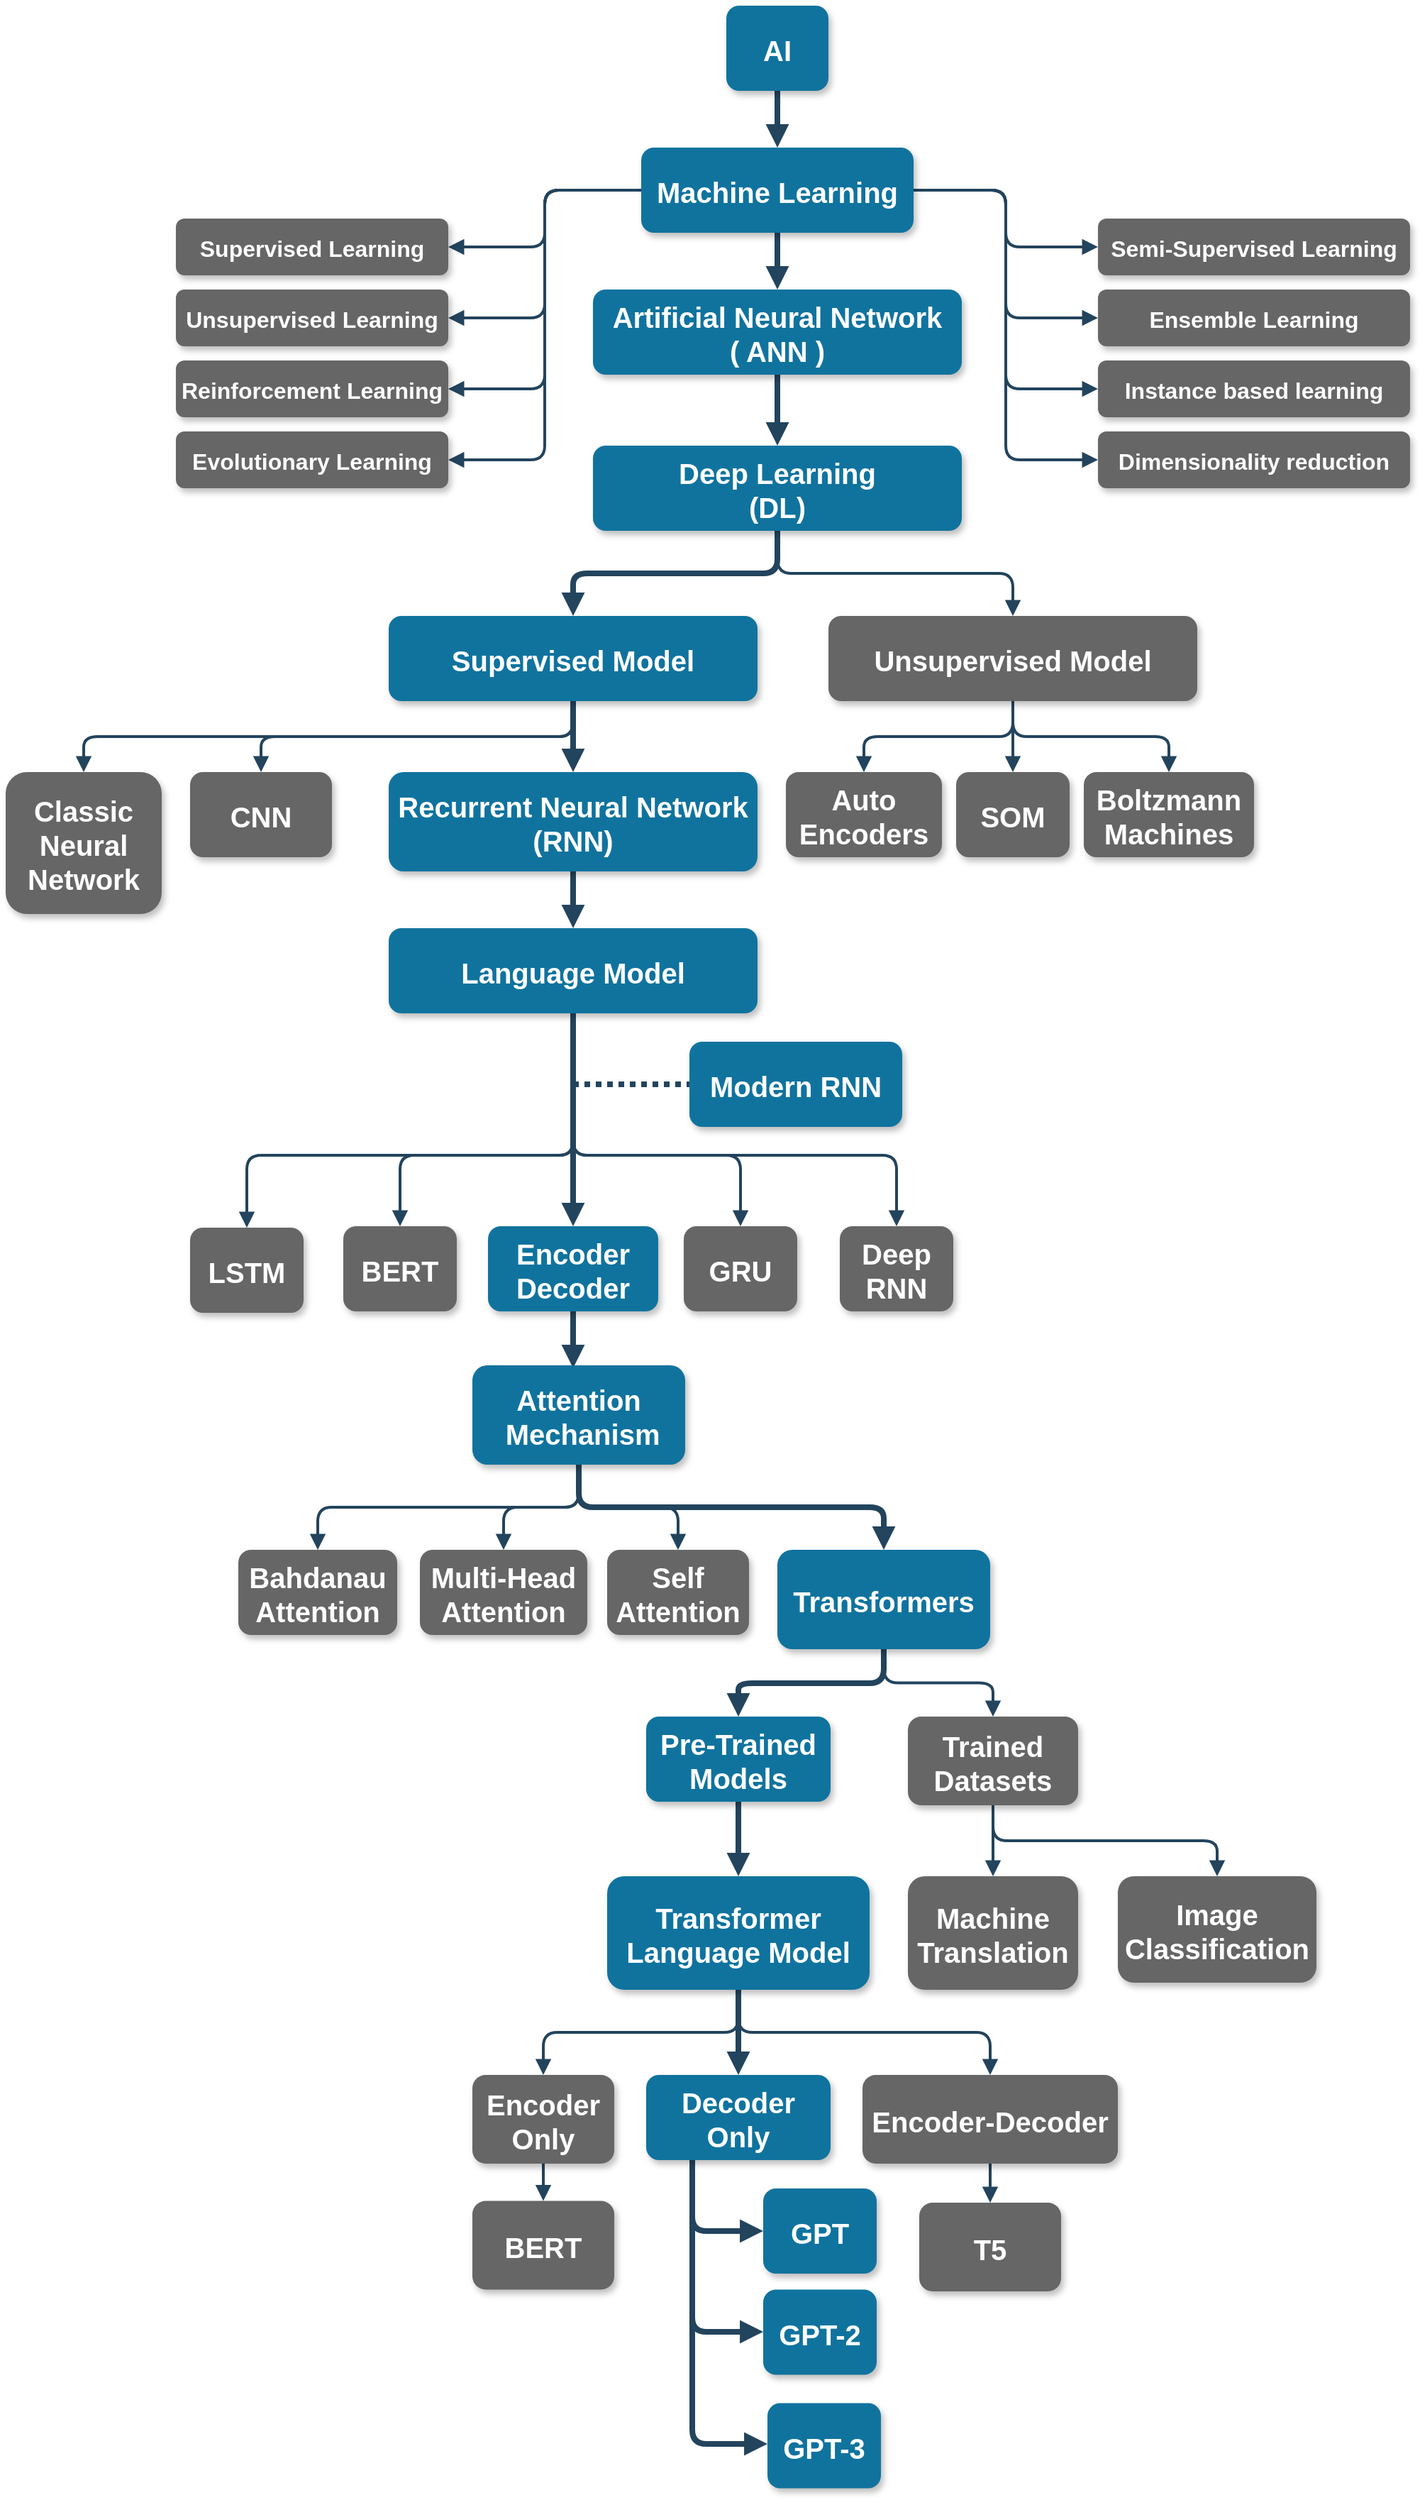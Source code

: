 <mxfile version="20.3.0" type="github">
  <diagram name="Page-1" id="97916047-d0de-89f5-080d-49f4d83e522f">
    <mxGraphModel dx="1572" dy="708" grid="1" gridSize="10" guides="1" tooltips="1" connect="1" arrows="1" fold="1" page="1" pageScale="1.5" pageWidth="1169" pageHeight="827" background="none" math="0" shadow="0">
      <root>
        <mxCell id="0" />
        <mxCell id="1" parent="0" />
        <mxCell id="NtgkYF7F7TmmjQ99U1we-57" style="edgeStyle=elbowEdgeStyle;elbow=vertical;strokeWidth=4;endArrow=block;endFill=1;fontStyle=1;strokeColor=#23445D;entryX=0.5;entryY=0;entryDx=0;entryDy=0;" edge="1" parent="1" source="2" target="NtgkYF7F7TmmjQ99U1we-68">
          <mxGeometry relative="1" as="geometry">
            <mxPoint x="808" y="184.5" as="targetPoint" />
          </mxGeometry>
        </mxCell>
        <mxCell id="2" value="AI" style="rounded=1;fillColor=#10739E;strokeColor=none;shadow=1;gradientColor=none;fontStyle=1;fontColor=#FFFFFF;fontSize=20;" parent="1" vertex="1">
          <mxGeometry x="828" y="50" width="72" height="60" as="geometry" />
        </mxCell>
        <mxCell id="NtgkYF7F7TmmjQ99U1we-71" style="edgeStyle=elbowEdgeStyle;elbow=vertical;strokeWidth=4;endArrow=block;endFill=1;fontStyle=1;strokeColor=#23445D;entryX=0.5;entryY=0;entryDx=0;entryDy=0;" edge="1" parent="1" source="NtgkYF7F7TmmjQ99U1we-68" target="NtgkYF7F7TmmjQ99U1we-70">
          <mxGeometry relative="1" as="geometry" />
        </mxCell>
        <mxCell id="NtgkYF7F7TmmjQ99U1we-83" style="edgeStyle=orthogonalEdgeStyle;elbow=vertical;strokeWidth=2;endArrow=block;endFill=1;fontStyle=1;strokeColor=#23445D;exitX=0;exitY=0.5;exitDx=0;exitDy=0;entryX=1;entryY=0.5;entryDx=0;entryDy=0;" edge="1" parent="1" source="NtgkYF7F7TmmjQ99U1we-68" target="NtgkYF7F7TmmjQ99U1we-73">
          <mxGeometry relative="1" as="geometry" />
        </mxCell>
        <mxCell id="NtgkYF7F7TmmjQ99U1we-84" style="edgeStyle=orthogonalEdgeStyle;elbow=vertical;strokeWidth=2;endArrow=block;endFill=1;fontStyle=1;strokeColor=#23445D;exitX=0;exitY=0.5;exitDx=0;exitDy=0;entryX=1;entryY=0.5;entryDx=0;entryDy=0;" edge="1" parent="1" source="NtgkYF7F7TmmjQ99U1we-68" target="NtgkYF7F7TmmjQ99U1we-74">
          <mxGeometry relative="1" as="geometry" />
        </mxCell>
        <mxCell id="NtgkYF7F7TmmjQ99U1we-85" style="edgeStyle=orthogonalEdgeStyle;elbow=vertical;strokeWidth=2;endArrow=block;endFill=1;fontStyle=1;strokeColor=#23445D;exitX=0;exitY=0.5;exitDx=0;exitDy=0;entryX=1;entryY=0.5;entryDx=0;entryDy=0;" edge="1" parent="1" source="NtgkYF7F7TmmjQ99U1we-68" target="NtgkYF7F7TmmjQ99U1we-75">
          <mxGeometry relative="1" as="geometry" />
        </mxCell>
        <mxCell id="NtgkYF7F7TmmjQ99U1we-86" style="edgeStyle=orthogonalEdgeStyle;elbow=vertical;strokeWidth=2;endArrow=block;endFill=1;fontStyle=1;strokeColor=#23445D;entryX=0;entryY=0.5;entryDx=0;entryDy=0;exitX=1;exitY=0.5;exitDx=0;exitDy=0;" edge="1" parent="1" source="NtgkYF7F7TmmjQ99U1we-68" target="NtgkYF7F7TmmjQ99U1we-76">
          <mxGeometry relative="1" as="geometry" />
        </mxCell>
        <mxCell id="NtgkYF7F7TmmjQ99U1we-87" style="edgeStyle=orthogonalEdgeStyle;elbow=vertical;strokeWidth=2;endArrow=block;endFill=1;fontStyle=1;strokeColor=#23445D;entryX=0;entryY=0.5;entryDx=0;entryDy=0;exitX=1;exitY=0.5;exitDx=0;exitDy=0;" edge="1" parent="1" source="NtgkYF7F7TmmjQ99U1we-68" target="NtgkYF7F7TmmjQ99U1we-77">
          <mxGeometry relative="1" as="geometry" />
        </mxCell>
        <mxCell id="NtgkYF7F7TmmjQ99U1we-88" style="edgeStyle=orthogonalEdgeStyle;elbow=vertical;strokeWidth=2;endArrow=block;endFill=1;fontStyle=1;strokeColor=#23445D;entryX=0;entryY=0.5;entryDx=0;entryDy=0;exitX=1;exitY=0.5;exitDx=0;exitDy=0;" edge="1" parent="1" source="NtgkYF7F7TmmjQ99U1we-68" target="NtgkYF7F7TmmjQ99U1we-78">
          <mxGeometry relative="1" as="geometry" />
        </mxCell>
        <mxCell id="NtgkYF7F7TmmjQ99U1we-89" style="edgeStyle=orthogonalEdgeStyle;elbow=vertical;strokeWidth=2;endArrow=block;endFill=1;fontStyle=1;strokeColor=#23445D;entryX=0;entryY=0.5;entryDx=0;entryDy=0;exitX=1;exitY=0.5;exitDx=0;exitDy=0;" edge="1" parent="1" source="NtgkYF7F7TmmjQ99U1we-68" target="NtgkYF7F7TmmjQ99U1we-79">
          <mxGeometry relative="1" as="geometry" />
        </mxCell>
        <mxCell id="NtgkYF7F7TmmjQ99U1we-91" style="edgeStyle=orthogonalEdgeStyle;elbow=vertical;strokeWidth=2;endArrow=block;endFill=1;fontStyle=1;strokeColor=#23445D;exitX=0;exitY=0.5;exitDx=0;exitDy=0;entryX=1;entryY=0.5;entryDx=0;entryDy=0;" edge="1" parent="1" source="NtgkYF7F7TmmjQ99U1we-68" target="NtgkYF7F7TmmjQ99U1we-72">
          <mxGeometry relative="1" as="geometry" />
        </mxCell>
        <mxCell id="NtgkYF7F7TmmjQ99U1we-68" value="Machine Learning" style="rounded=1;fillColor=#10739E;strokeColor=none;shadow=1;gradientColor=none;fontStyle=1;fontColor=#FFFFFF;fontSize=20;" vertex="1" parent="1">
          <mxGeometry x="768" y="150" width="192" height="60" as="geometry" />
        </mxCell>
        <mxCell id="NtgkYF7F7TmmjQ99U1we-93" style="edgeStyle=elbowEdgeStyle;elbow=vertical;strokeWidth=4;endArrow=block;endFill=1;fontStyle=1;strokeColor=#23445D;entryX=0.5;entryY=0;entryDx=0;entryDy=0;" edge="1" parent="1" source="NtgkYF7F7TmmjQ99U1we-70" target="NtgkYF7F7TmmjQ99U1we-92">
          <mxGeometry relative="1" as="geometry" />
        </mxCell>
        <mxCell id="NtgkYF7F7TmmjQ99U1we-70" value="Artificial Neural Network &#xa;( ANN )" style="rounded=1;fillColor=#10739E;strokeColor=none;shadow=1;gradientColor=none;fontStyle=1;fontColor=#FFFFFF;fontSize=20;" vertex="1" parent="1">
          <mxGeometry x="734" y="250" width="260" height="60" as="geometry" />
        </mxCell>
        <mxCell id="NtgkYF7F7TmmjQ99U1we-72" value="Supervised Learning" style="rounded=1;fillColor=#666666;strokeColor=none;shadow=1;gradientColor=none;fontStyle=1;fontColor=#FFFFFF;fontSize=16&#xa;;" vertex="1" parent="1">
          <mxGeometry x="440" y="200" width="192" height="40" as="geometry" />
        </mxCell>
        <mxCell id="NtgkYF7F7TmmjQ99U1we-73" value="Unsupervised Learning" style="rounded=1;fillColor=#666666;strokeColor=none;shadow=1;gradientColor=none;fontStyle=1;fontColor=#FFFFFF;fontSize=16&#xa;;" vertex="1" parent="1">
          <mxGeometry x="440" y="250" width="192" height="40" as="geometry" />
        </mxCell>
        <mxCell id="NtgkYF7F7TmmjQ99U1we-74" value="Reinforcement Learning" style="rounded=1;fillColor=#666666;strokeColor=none;shadow=1;gradientColor=none;fontStyle=1;fontColor=#FFFFFF;fontSize=16&#xa;;" vertex="1" parent="1">
          <mxGeometry x="440" y="300" width="192" height="40" as="geometry" />
        </mxCell>
        <mxCell id="NtgkYF7F7TmmjQ99U1we-75" value="Evolutionary Learning" style="rounded=1;fillColor=#666666;strokeColor=none;shadow=1;gradientColor=none;fontStyle=1;fontColor=#FFFFFF;fontSize=16&#xa;;" vertex="1" parent="1">
          <mxGeometry x="440" y="350" width="192" height="40" as="geometry" />
        </mxCell>
        <mxCell id="NtgkYF7F7TmmjQ99U1we-76" value="Semi-Supervised Learning" style="rounded=1;fillColor=#666666;strokeColor=none;shadow=1;gradientColor=none;fontStyle=1;fontColor=#FFFFFF;fontSize=16&#xa;;" vertex="1" parent="1">
          <mxGeometry x="1090" y="200" width="220" height="40" as="geometry" />
        </mxCell>
        <mxCell id="NtgkYF7F7TmmjQ99U1we-77" value="Ensemble Learning" style="rounded=1;fillColor=#666666;strokeColor=none;shadow=1;gradientColor=none;fontStyle=1;fontColor=#FFFFFF;fontSize=16&#xa;;" vertex="1" parent="1">
          <mxGeometry x="1090" y="250" width="220" height="40" as="geometry" />
        </mxCell>
        <mxCell id="NtgkYF7F7TmmjQ99U1we-78" value="Instance based learning" style="rounded=1;fillColor=#666666;strokeColor=none;shadow=1;gradientColor=none;fontStyle=1;fontColor=#FFFFFF;fontSize=16&#xa;;" vertex="1" parent="1">
          <mxGeometry x="1090" y="300" width="220" height="40" as="geometry" />
        </mxCell>
        <mxCell id="NtgkYF7F7TmmjQ99U1we-79" value="Dimensionality reduction" style="rounded=1;fillColor=#666666;strokeColor=none;shadow=1;gradientColor=none;fontStyle=1;fontColor=#FFFFFF;fontSize=16&#xa;;" vertex="1" parent="1">
          <mxGeometry x="1090" y="350" width="220" height="40" as="geometry" />
        </mxCell>
        <mxCell id="NtgkYF7F7TmmjQ99U1we-96" style="edgeStyle=elbowEdgeStyle;elbow=vertical;strokeWidth=4;endArrow=block;endFill=1;fontStyle=1;strokeColor=#23445D;entryX=0.5;entryY=0;entryDx=0;entryDy=0;" edge="1" parent="1" source="NtgkYF7F7TmmjQ99U1we-92" target="NtgkYF7F7TmmjQ99U1we-94">
          <mxGeometry relative="1" as="geometry" />
        </mxCell>
        <mxCell id="NtgkYF7F7TmmjQ99U1we-97" style="edgeStyle=orthogonalEdgeStyle;elbow=vertical;strokeWidth=2;endArrow=block;endFill=1;fontStyle=1;strokeColor=#23445D;entryX=0.5;entryY=0;entryDx=0;entryDy=0;exitX=0.5;exitY=1;exitDx=0;exitDy=0;" edge="1" parent="1" source="NtgkYF7F7TmmjQ99U1we-92" target="NtgkYF7F7TmmjQ99U1we-95">
          <mxGeometry relative="1" as="geometry" />
        </mxCell>
        <mxCell id="NtgkYF7F7TmmjQ99U1we-92" value="Deep Learning&#xa;(DL)" style="rounded=1;fillColor=#10739E;strokeColor=none;shadow=1;gradientColor=none;fontStyle=1;fontColor=#FFFFFF;fontSize=20;" vertex="1" parent="1">
          <mxGeometry x="734" y="360" width="260" height="60" as="geometry" />
        </mxCell>
        <mxCell id="NtgkYF7F7TmmjQ99U1we-99" style="edgeStyle=elbowEdgeStyle;elbow=vertical;strokeWidth=4;endArrow=block;endFill=1;fontStyle=1;strokeColor=#23445D;entryX=0.5;entryY=0;entryDx=0;entryDy=0;" edge="1" parent="1" source="NtgkYF7F7TmmjQ99U1we-94" target="NtgkYF7F7TmmjQ99U1we-98">
          <mxGeometry relative="1" as="geometry" />
        </mxCell>
        <mxCell id="NtgkYF7F7TmmjQ99U1we-103" style="edgeStyle=orthogonalEdgeStyle;elbow=vertical;strokeWidth=2;endArrow=block;endFill=1;fontStyle=1;strokeColor=#23445D;entryX=0.5;entryY=0;entryDx=0;entryDy=0;exitX=0.5;exitY=1;exitDx=0;exitDy=0;" edge="1" parent="1" source="NtgkYF7F7TmmjQ99U1we-94" target="NtgkYF7F7TmmjQ99U1we-100">
          <mxGeometry relative="1" as="geometry" />
        </mxCell>
        <mxCell id="NtgkYF7F7TmmjQ99U1we-107" style="edgeStyle=orthogonalEdgeStyle;elbow=vertical;strokeWidth=2;endArrow=block;endFill=1;fontStyle=1;strokeColor=#23445D;entryX=0.5;entryY=0;entryDx=0;entryDy=0;exitX=0.5;exitY=1;exitDx=0;exitDy=0;" edge="1" parent="1" source="NtgkYF7F7TmmjQ99U1we-94" target="NtgkYF7F7TmmjQ99U1we-102">
          <mxGeometry relative="1" as="geometry" />
        </mxCell>
        <mxCell id="NtgkYF7F7TmmjQ99U1we-94" value="Supervised Model" style="rounded=1;fillColor=#10739E;strokeColor=none;shadow=1;gradientColor=none;fontStyle=1;fontColor=#FFFFFF;fontSize=20;" vertex="1" parent="1">
          <mxGeometry x="590" y="480" width="260" height="60" as="geometry" />
        </mxCell>
        <mxCell id="NtgkYF7F7TmmjQ99U1we-113" style="edgeStyle=orthogonalEdgeStyle;elbow=vertical;strokeWidth=2;endArrow=block;endFill=1;fontStyle=1;strokeColor=#23445D;entryX=0.5;entryY=0;entryDx=0;entryDy=0;exitX=0.5;exitY=1;exitDx=0;exitDy=0;" edge="1" parent="1" source="NtgkYF7F7TmmjQ99U1we-95" target="NtgkYF7F7TmmjQ99U1we-101">
          <mxGeometry relative="1" as="geometry" />
        </mxCell>
        <mxCell id="NtgkYF7F7TmmjQ99U1we-114" style="edgeStyle=orthogonalEdgeStyle;elbow=vertical;strokeWidth=2;endArrow=block;endFill=1;fontStyle=1;strokeColor=#23445D;entryX=0.5;entryY=0;entryDx=0;entryDy=0;exitX=0.5;exitY=1;exitDx=0;exitDy=0;" edge="1" parent="1" source="NtgkYF7F7TmmjQ99U1we-95" target="NtgkYF7F7TmmjQ99U1we-109">
          <mxGeometry relative="1" as="geometry" />
        </mxCell>
        <mxCell id="NtgkYF7F7TmmjQ99U1we-115" style="edgeStyle=orthogonalEdgeStyle;elbow=vertical;strokeWidth=2;endArrow=block;endFill=1;fontStyle=1;strokeColor=#23445D;entryX=0.5;entryY=0;entryDx=0;entryDy=0;exitX=0.5;exitY=1;exitDx=0;exitDy=0;" edge="1" parent="1" source="NtgkYF7F7TmmjQ99U1we-95" target="NtgkYF7F7TmmjQ99U1we-108">
          <mxGeometry relative="1" as="geometry" />
        </mxCell>
        <mxCell id="NtgkYF7F7TmmjQ99U1we-95" value="Unsupervised Model" style="rounded=1;fillColor=#666666;strokeColor=none;shadow=1;gradientColor=none;fontStyle=1;fontColor=#FFFFFF;fontSize=20;" vertex="1" parent="1">
          <mxGeometry x="900" y="480" width="260" height="60" as="geometry" />
        </mxCell>
        <mxCell id="NtgkYF7F7TmmjQ99U1we-118" style="edgeStyle=elbowEdgeStyle;elbow=vertical;strokeWidth=4;endArrow=block;endFill=1;fontStyle=1;strokeColor=#23445D;entryX=0.5;entryY=0;entryDx=0;entryDy=0;" edge="1" parent="1" source="NtgkYF7F7TmmjQ99U1we-98" target="NtgkYF7F7TmmjQ99U1we-116">
          <mxGeometry relative="1" as="geometry" />
        </mxCell>
        <mxCell id="NtgkYF7F7TmmjQ99U1we-98" value="Recurrent Neural Network&#xa;(RNN)" style="rounded=1;fillColor=#10739E;strokeColor=none;shadow=1;gradientColor=none;fontStyle=1;fontColor=#FFFFFF;fontSize=20;" vertex="1" parent="1">
          <mxGeometry x="590" y="590" width="260" height="70" as="geometry" />
        </mxCell>
        <mxCell id="NtgkYF7F7TmmjQ99U1we-100" value="CNN" style="rounded=1;fillColor=#666666;strokeColor=none;shadow=1;gradientColor=none;fontStyle=1;fontColor=#FFFFFF;fontSize=20;" vertex="1" parent="1">
          <mxGeometry x="450" y="590" width="100" height="60" as="geometry" />
        </mxCell>
        <mxCell id="NtgkYF7F7TmmjQ99U1we-101" value="SOM" style="rounded=1;fillColor=#666666;strokeColor=none;shadow=1;gradientColor=none;fontStyle=1;fontColor=#FFFFFF;fontSize=20;" vertex="1" parent="1">
          <mxGeometry x="990" y="590" width="80" height="60" as="geometry" />
        </mxCell>
        <mxCell id="NtgkYF7F7TmmjQ99U1we-102" value="Classic &#xa;Neural&#xa;Network" style="rounded=1;fillColor=#666666;strokeColor=none;shadow=1;gradientColor=none;fontStyle=1;fontColor=#FFFFFF;fontSize=20;" vertex="1" parent="1">
          <mxGeometry x="320" y="590" width="110" height="100" as="geometry" />
        </mxCell>
        <mxCell id="NtgkYF7F7TmmjQ99U1we-108" value="Boltzmann&#xa;Machines" style="rounded=1;fillColor=#666666;strokeColor=none;shadow=1;gradientColor=none;fontStyle=1;fontColor=#FFFFFF;fontSize=20;" vertex="1" parent="1">
          <mxGeometry x="1080" y="590" width="120" height="60" as="geometry" />
        </mxCell>
        <mxCell id="NtgkYF7F7TmmjQ99U1we-109" value="Auto &#xa;Encoders" style="rounded=1;fillColor=#666666;strokeColor=none;shadow=1;gradientColor=none;fontStyle=1;fontColor=#FFFFFF;fontSize=20;" vertex="1" parent="1">
          <mxGeometry x="870" y="590" width="110" height="60" as="geometry" />
        </mxCell>
        <mxCell id="NtgkYF7F7TmmjQ99U1we-124" style="edgeStyle=elbowEdgeStyle;elbow=vertical;strokeWidth=4;endArrow=block;endFill=1;fontStyle=1;strokeColor=#23445D;entryX=0.5;entryY=0;entryDx=0;entryDy=0;fillColor=none;" edge="1" parent="1" source="NtgkYF7F7TmmjQ99U1we-116" target="NtgkYF7F7TmmjQ99U1we-120">
          <mxGeometry relative="1" as="geometry" />
        </mxCell>
        <mxCell id="NtgkYF7F7TmmjQ99U1we-129" style="edgeStyle=orthogonalEdgeStyle;elbow=vertical;strokeWidth=2;endArrow=block;endFill=1;fontStyle=1;strokeColor=#23445D;entryX=0.5;entryY=0;entryDx=0;entryDy=0;exitX=0.5;exitY=1;exitDx=0;exitDy=0;" edge="1" parent="1" source="NtgkYF7F7TmmjQ99U1we-116" target="NtgkYF7F7TmmjQ99U1we-119">
          <mxGeometry relative="1" as="geometry">
            <Array as="points">
              <mxPoint x="720" y="860" />
              <mxPoint x="490" y="860" />
            </Array>
          </mxGeometry>
        </mxCell>
        <mxCell id="NtgkYF7F7TmmjQ99U1we-130" style="edgeStyle=orthogonalEdgeStyle;elbow=vertical;strokeWidth=2;endArrow=block;endFill=1;fontStyle=1;strokeColor=#23445D;entryX=0.5;entryY=0;entryDx=0;entryDy=0;exitX=0.5;exitY=1;exitDx=0;exitDy=0;" edge="1" parent="1" source="NtgkYF7F7TmmjQ99U1we-116" target="NtgkYF7F7TmmjQ99U1we-121">
          <mxGeometry relative="1" as="geometry">
            <Array as="points">
              <mxPoint x="720" y="860" />
              <mxPoint x="598" y="860" />
            </Array>
          </mxGeometry>
        </mxCell>
        <mxCell id="NtgkYF7F7TmmjQ99U1we-131" style="edgeStyle=orthogonalEdgeStyle;elbow=vertical;strokeWidth=2;endArrow=block;endFill=1;fontStyle=1;strokeColor=#23445D;entryX=0.5;entryY=0;entryDx=0;entryDy=0;exitX=0.5;exitY=1;exitDx=0;exitDy=0;" edge="1" parent="1" source="NtgkYF7F7TmmjQ99U1we-116" target="NtgkYF7F7TmmjQ99U1we-122">
          <mxGeometry relative="1" as="geometry">
            <Array as="points">
              <mxPoint x="720" y="860" />
              <mxPoint x="838" y="860" />
            </Array>
          </mxGeometry>
        </mxCell>
        <mxCell id="NtgkYF7F7TmmjQ99U1we-132" style="edgeStyle=orthogonalEdgeStyle;elbow=vertical;strokeWidth=2;endArrow=block;endFill=1;fontStyle=1;strokeColor=#23445D;entryX=0.5;entryY=0;entryDx=0;entryDy=0;exitX=0.5;exitY=1;exitDx=0;exitDy=0;" edge="1" parent="1" source="NtgkYF7F7TmmjQ99U1we-116" target="NtgkYF7F7TmmjQ99U1we-123">
          <mxGeometry relative="1" as="geometry">
            <Array as="points">
              <mxPoint x="720" y="860" />
              <mxPoint x="948" y="860" />
            </Array>
          </mxGeometry>
        </mxCell>
        <mxCell id="NtgkYF7F7TmmjQ99U1we-116" value="Language Model" style="rounded=1;fillColor=#10739E;strokeColor=none;shadow=1;gradientColor=none;fontStyle=1;fontColor=#FFFFFF;fontSize=20;" vertex="1" parent="1">
          <mxGeometry x="590" y="700" width="260" height="60" as="geometry" />
        </mxCell>
        <mxCell id="NtgkYF7F7TmmjQ99U1we-117" value="Modern RNN" style="rounded=1;fillColor=#10739E;strokeColor=none;shadow=1;gradientColor=none;fontStyle=1;fontColor=#FFFFFF;fontSize=20;" vertex="1" parent="1">
          <mxGeometry x="802" y="780" width="150" height="60" as="geometry" />
        </mxCell>
        <mxCell id="NtgkYF7F7TmmjQ99U1we-119" value="LSTM" style="rounded=1;fillColor=#666666;strokeColor=none;shadow=1;gradientColor=none;fontStyle=1;fontColor=#FFFFFF;fontSize=20;" vertex="1" parent="1">
          <mxGeometry x="450" y="911" width="80" height="60" as="geometry" />
        </mxCell>
        <mxCell id="NtgkYF7F7TmmjQ99U1we-134" style="edgeStyle=elbowEdgeStyle;elbow=vertical;strokeWidth=4;endArrow=block;endFill=1;fontStyle=1;strokeColor=#23445D;entryX=0.5;entryY=0;entryDx=0;entryDy=0;" edge="1" parent="1" source="NtgkYF7F7TmmjQ99U1we-120">
          <mxGeometry relative="1" as="geometry">
            <mxPoint x="720" y="1010" as="targetPoint" />
          </mxGeometry>
        </mxCell>
        <mxCell id="NtgkYF7F7TmmjQ99U1we-120" value="Encoder &#xa;Decoder" style="rounded=1;fillColor=#10739E;strokeColor=none;shadow=1;gradientColor=none;fontStyle=1;fontColor=#FFFFFF;fontSize=20;" vertex="1" parent="1">
          <mxGeometry x="660" y="910" width="120" height="60" as="geometry" />
        </mxCell>
        <mxCell id="NtgkYF7F7TmmjQ99U1we-121" value="BERT" style="rounded=1;fillColor=#666666;strokeColor=none;shadow=1;gradientColor=none;fontStyle=1;fontColor=#FFFFFF;fontSize=20;" vertex="1" parent="1">
          <mxGeometry x="558" y="910" width="80" height="60" as="geometry" />
        </mxCell>
        <mxCell id="NtgkYF7F7TmmjQ99U1we-122" value="GRU" style="rounded=1;fillColor=#666666;strokeColor=none;shadow=1;gradientColor=none;fontStyle=1;fontColor=#FFFFFF;fontSize=20;" vertex="1" parent="1">
          <mxGeometry x="798" y="910" width="80" height="60" as="geometry" />
        </mxCell>
        <mxCell id="NtgkYF7F7TmmjQ99U1we-123" value="Deep &#xa;RNN" style="rounded=1;fillColor=#666666;strokeColor=none;shadow=1;gradientColor=none;fontStyle=1;fontColor=#FFFFFF;fontSize=20;" vertex="1" parent="1">
          <mxGeometry x="908" y="910" width="80" height="60" as="geometry" />
        </mxCell>
        <mxCell id="NtgkYF7F7TmmjQ99U1we-128" value="" style="endArrow=none;dashed=1&#xa;;html=1;dashPattern=1&#xa; 1;strokeWidth=4;rounded=0;shadow=0;strokeColor=#23445D;fillColor=#000000;" edge="1" parent="1" target="NtgkYF7F7TmmjQ99U1we-117">
          <mxGeometry width="50" height="50" relative="1" as="geometry">
            <mxPoint x="720" y="810" as="sourcePoint" />
            <mxPoint x="830" y="800" as="targetPoint" />
          </mxGeometry>
        </mxCell>
        <mxCell id="NtgkYF7F7TmmjQ99U1we-142" style="edgeStyle=elbowEdgeStyle;elbow=vertical;strokeWidth=4;endArrow=block;endFill=1;fontStyle=1;strokeColor=#23445D;entryX=0.5;entryY=0;entryDx=0;entryDy=0;" edge="1" parent="1" source="NtgkYF7F7TmmjQ99U1we-133" target="NtgkYF7F7TmmjQ99U1we-138">
          <mxGeometry relative="1" as="geometry" />
        </mxCell>
        <mxCell id="NtgkYF7F7TmmjQ99U1we-143" style="edgeStyle=orthogonalEdgeStyle;elbow=vertical;strokeWidth=2;endArrow=block;endFill=1;fontStyle=1;strokeColor=#23445D;entryX=0.5;entryY=0;entryDx=0;entryDy=0;exitX=0.5;exitY=1;exitDx=0;exitDy=0;" edge="1" parent="1" source="NtgkYF7F7TmmjQ99U1we-133" target="NtgkYF7F7TmmjQ99U1we-139">
          <mxGeometry relative="1" as="geometry" />
        </mxCell>
        <mxCell id="NtgkYF7F7TmmjQ99U1we-144" style="edgeStyle=orthogonalEdgeStyle;elbow=vertical;strokeWidth=2;endArrow=block;endFill=1;fontStyle=1;strokeColor=#23445D;entryX=0.5;entryY=0;entryDx=0;entryDy=0;exitX=0.5;exitY=1;exitDx=0;exitDy=0;" edge="1" parent="1" source="NtgkYF7F7TmmjQ99U1we-133" target="NtgkYF7F7TmmjQ99U1we-140">
          <mxGeometry relative="1" as="geometry" />
        </mxCell>
        <mxCell id="NtgkYF7F7TmmjQ99U1we-145" style="edgeStyle=orthogonalEdgeStyle;elbow=vertical;strokeWidth=2;endArrow=block;endFill=1;fontStyle=1;strokeColor=#23445D;entryX=0.5;entryY=0;entryDx=0;entryDy=0;exitX=0.5;exitY=1;exitDx=0;exitDy=0;" edge="1" parent="1" source="NtgkYF7F7TmmjQ99U1we-133" target="NtgkYF7F7TmmjQ99U1we-141">
          <mxGeometry relative="1" as="geometry" />
        </mxCell>
        <mxCell id="NtgkYF7F7TmmjQ99U1we-133" value="Attention&#xa; Mechanism" style="rounded=1;fillColor=#10739E;strokeColor=none;shadow=1;gradientColor=none;fontStyle=1;fontColor=#FFFFFF;fontSize=20;" vertex="1" parent="1">
          <mxGeometry x="649" y="1008" width="150" height="70" as="geometry" />
        </mxCell>
        <mxCell id="NtgkYF7F7TmmjQ99U1we-151" style="edgeStyle=elbowEdgeStyle;elbow=vertical;strokeWidth=4;endArrow=block;endFill=1;fontStyle=1;strokeColor=#23445D;entryX=0.5;entryY=0;entryDx=0;entryDy=0;" edge="1" parent="1" source="NtgkYF7F7TmmjQ99U1we-138" target="NtgkYF7F7TmmjQ99U1we-149">
          <mxGeometry relative="1" as="geometry" />
        </mxCell>
        <mxCell id="NtgkYF7F7TmmjQ99U1we-152" style="edgeStyle=orthogonalEdgeStyle;elbow=vertical;strokeWidth=2;endArrow=block;endFill=1;fontStyle=1;strokeColor=#23445D;entryX=0.5;entryY=0;entryDx=0;entryDy=0;exitX=0.5;exitY=1;exitDx=0;exitDy=0;" edge="1" parent="1" source="NtgkYF7F7TmmjQ99U1we-138" target="NtgkYF7F7TmmjQ99U1we-150">
          <mxGeometry relative="1" as="geometry" />
        </mxCell>
        <mxCell id="NtgkYF7F7TmmjQ99U1we-138" value="Transformers" style="rounded=1;fillColor=#10739E;strokeColor=none;shadow=1;gradientColor=none;fontStyle=1;fontColor=#FFFFFF;fontSize=20;" vertex="1" parent="1">
          <mxGeometry x="864" y="1138" width="150" height="70" as="geometry" />
        </mxCell>
        <mxCell id="NtgkYF7F7TmmjQ99U1we-139" value="Bahdanau &#xa;Attention" style="rounded=1;fillColor=#666666;strokeColor=none;shadow=1;gradientColor=none;fontStyle=1;fontColor=#FFFFFF;fontSize=20;" vertex="1" parent="1">
          <mxGeometry x="484" y="1138" width="112" height="60" as="geometry" />
        </mxCell>
        <mxCell id="NtgkYF7F7TmmjQ99U1we-140" value="Multi-Head &#xa;Attention" style="rounded=1;fillColor=#666666;strokeColor=none;shadow=1;gradientColor=none;fontStyle=1;fontColor=#FFFFFF;fontSize=20;" vertex="1" parent="1">
          <mxGeometry x="612" y="1138" width="118" height="60" as="geometry" />
        </mxCell>
        <mxCell id="NtgkYF7F7TmmjQ99U1we-141" value="Self&#xa;Attention" style="rounded=1;fillColor=#666666;strokeColor=none;shadow=1;gradientColor=none;fontStyle=1;fontColor=#FFFFFF;fontSize=20;" vertex="1" parent="1">
          <mxGeometry x="744" y="1138" width="100" height="60" as="geometry" />
        </mxCell>
        <mxCell id="NtgkYF7F7TmmjQ99U1we-161" style="edgeStyle=elbowEdgeStyle;elbow=vertical;strokeWidth=4;endArrow=block;endFill=1;fontStyle=1;strokeColor=#23445D;entryX=0.5;entryY=0;entryDx=0;entryDy=0;" edge="1" parent="1" source="NtgkYF7F7TmmjQ99U1we-146" target="NtgkYF7F7TmmjQ99U1we-157">
          <mxGeometry relative="1" as="geometry" />
        </mxCell>
        <mxCell id="NtgkYF7F7TmmjQ99U1we-162" style="edgeStyle=orthogonalEdgeStyle;elbow=vertical;strokeWidth=2;endArrow=block;endFill=1;fontStyle=1;strokeColor=#23445D;entryX=0.5;entryY=0;entryDx=0;entryDy=0;exitX=0.5;exitY=1;exitDx=0;exitDy=0;" edge="1" parent="1" source="NtgkYF7F7TmmjQ99U1we-146" target="NtgkYF7F7TmmjQ99U1we-160">
          <mxGeometry relative="1" as="geometry" />
        </mxCell>
        <mxCell id="NtgkYF7F7TmmjQ99U1we-163" style="edgeStyle=orthogonalEdgeStyle;elbow=vertical;strokeWidth=2;endArrow=block;endFill=1;fontStyle=1;strokeColor=#23445D;entryX=0.5;entryY=0;entryDx=0;entryDy=0;exitX=0.5;exitY=1;exitDx=0;exitDy=0;" edge="1" parent="1" source="NtgkYF7F7TmmjQ99U1we-146" target="NtgkYF7F7TmmjQ99U1we-159">
          <mxGeometry relative="1" as="geometry" />
        </mxCell>
        <mxCell id="NtgkYF7F7TmmjQ99U1we-146" value="Transformer&#xa;Language Model" style="rounded=1;fillColor=#10739E;strokeColor=none;shadow=1;gradientColor=none;fontStyle=1;fontColor=#FFFFFF;fontSize=20;" vertex="1" parent="1">
          <mxGeometry x="744" y="1368" width="185" height="80" as="geometry" />
        </mxCell>
        <mxCell id="NtgkYF7F7TmmjQ99U1we-147" value="Machine &#xa;Translation" style="rounded=1;fillColor=#666666;strokeColor=none;shadow=1;gradientColor=none;fontStyle=1;fontColor=#FFFFFF;fontSize=20;" vertex="1" parent="1">
          <mxGeometry x="956" y="1368" width="120" height="80" as="geometry" />
        </mxCell>
        <mxCell id="NtgkYF7F7TmmjQ99U1we-148" value="Image &#xa;Classification" style="rounded=1;fillColor=#666666;strokeColor=none;shadow=1;gradientColor=none;fontStyle=1;fontColor=#FFFFFF;fontSize=20;" vertex="1" parent="1">
          <mxGeometry x="1104" y="1368" width="140" height="75" as="geometry" />
        </mxCell>
        <mxCell id="NtgkYF7F7TmmjQ99U1we-155" style="edgeStyle=elbowEdgeStyle;elbow=vertical;strokeWidth=4;endArrow=block;endFill=1;fontStyle=1;strokeColor=#23445D;entryX=0.5;entryY=0;entryDx=0;entryDy=0;" edge="1" parent="1" source="NtgkYF7F7TmmjQ99U1we-149" target="NtgkYF7F7TmmjQ99U1we-146">
          <mxGeometry relative="1" as="geometry" />
        </mxCell>
        <mxCell id="NtgkYF7F7TmmjQ99U1we-149" value="Pre-Trained &#xa;Models" style="rounded=1;fillColor=#10739E;strokeColor=none;shadow=1;gradientColor=none;fontStyle=1;fontColor=#FFFFFF;fontSize=20;" vertex="1" parent="1">
          <mxGeometry x="771.5" y="1255.5" width="130" height="60" as="geometry" />
        </mxCell>
        <mxCell id="NtgkYF7F7TmmjQ99U1we-153" style="edgeStyle=orthogonalEdgeStyle;elbow=vertical;strokeWidth=2;endArrow=block;endFill=1;fontStyle=1;strokeColor=#23445D;entryX=0.5;entryY=0;entryDx=0;entryDy=0;exitX=0.5;exitY=1;exitDx=0;exitDy=0;" edge="1" parent="1" source="NtgkYF7F7TmmjQ99U1we-150" target="NtgkYF7F7TmmjQ99U1we-147">
          <mxGeometry relative="1" as="geometry" />
        </mxCell>
        <mxCell id="NtgkYF7F7TmmjQ99U1we-154" style="edgeStyle=orthogonalEdgeStyle;elbow=vertical;strokeWidth=2;endArrow=block;endFill=1;fontStyle=1;strokeColor=#23445D;entryX=0.5;entryY=0;entryDx=0;entryDy=0;exitX=0.5;exitY=1;exitDx=0;exitDy=0;" edge="1" parent="1" source="NtgkYF7F7TmmjQ99U1we-150" target="NtgkYF7F7TmmjQ99U1we-148">
          <mxGeometry relative="1" as="geometry" />
        </mxCell>
        <mxCell id="NtgkYF7F7TmmjQ99U1we-150" value="Trained &#xa;Datasets" style="rounded=1;fillColor=#666666;strokeColor=none;shadow=1;gradientColor=none;fontStyle=1;fontColor=#FFFFFF;fontSize=20;" vertex="1" parent="1">
          <mxGeometry x="956" y="1255.5" width="120" height="62.5" as="geometry" />
        </mxCell>
        <mxCell id="NtgkYF7F7TmmjQ99U1we-172" style="edgeStyle=elbowEdgeStyle;elbow=vertical;strokeWidth=4;endArrow=block;endFill=1;fontStyle=1;strokeColor=#23445D;exitX=0.25;exitY=1;exitDx=0;exitDy=0;" edge="1" parent="1" source="NtgkYF7F7TmmjQ99U1we-157" target="NtgkYF7F7TmmjQ99U1we-169">
          <mxGeometry relative="1" as="geometry">
            <mxPoint x="814" y="1758" as="targetPoint" />
            <Array as="points">
              <mxPoint x="844" y="1768" />
            </Array>
          </mxGeometry>
        </mxCell>
        <mxCell id="NtgkYF7F7TmmjQ99U1we-173" style="edgeStyle=elbowEdgeStyle;elbow=vertical;strokeWidth=4;endArrow=block;endFill=1;fontStyle=1;strokeColor=#23445D;entryX=0;entryY=0.5;entryDx=0;entryDy=0;exitX=0.25;exitY=1;exitDx=0;exitDy=0;" edge="1" parent="1" source="NtgkYF7F7TmmjQ99U1we-157" target="NtgkYF7F7TmmjQ99U1we-168">
          <mxGeometry relative="1" as="geometry">
            <Array as="points">
              <mxPoint x="814" y="1689" />
            </Array>
          </mxGeometry>
        </mxCell>
        <mxCell id="NtgkYF7F7TmmjQ99U1we-174" style="edgeStyle=elbowEdgeStyle;elbow=vertical;strokeWidth=4;endArrow=block;endFill=1;fontStyle=1;strokeColor=#23445D;entryX=0;entryY=0.5;entryDx=0;entryDy=0;exitX=0.25;exitY=1;exitDx=0;exitDy=0;" edge="1" parent="1" source="NtgkYF7F7TmmjQ99U1we-157" target="NtgkYF7F7TmmjQ99U1we-167">
          <mxGeometry relative="1" as="geometry">
            <Array as="points">
              <mxPoint x="824" y="1618" />
            </Array>
          </mxGeometry>
        </mxCell>
        <mxCell id="NtgkYF7F7TmmjQ99U1we-157" value="Decoder &#xa;Only" style="rounded=1;fillColor=#10739E;strokeColor=none;shadow=1;gradientColor=none;fontStyle=1;fontColor=#FFFFFF;fontSize=20;" vertex="1" parent="1">
          <mxGeometry x="771.5" y="1508" width="130" height="60" as="geometry" />
        </mxCell>
        <mxCell id="NtgkYF7F7TmmjQ99U1we-170" style="edgeStyle=orthogonalEdgeStyle;elbow=vertical;strokeWidth=2;endArrow=block;endFill=1;fontStyle=1;strokeColor=#23445D;entryX=0.5;entryY=0;entryDx=0;entryDy=0;exitX=0.5;exitY=1;exitDx=0;exitDy=0;" edge="1" parent="1" source="NtgkYF7F7TmmjQ99U1we-159" target="NtgkYF7F7TmmjQ99U1we-165">
          <mxGeometry relative="1" as="geometry" />
        </mxCell>
        <mxCell id="NtgkYF7F7TmmjQ99U1we-159" value="Encoder-Decoder" style="rounded=1;fillColor=#666666;strokeColor=none;shadow=1;gradientColor=none;fontStyle=1;fontColor=#FFFFFF;fontSize=20;" vertex="1" parent="1">
          <mxGeometry x="924" y="1508" width="180" height="62.5" as="geometry" />
        </mxCell>
        <mxCell id="NtgkYF7F7TmmjQ99U1we-171" style="edgeStyle=orthogonalEdgeStyle;elbow=vertical;strokeWidth=2;endArrow=block;endFill=1;fontStyle=1;strokeColor=#23445D;entryX=0.5;entryY=0;entryDx=0;entryDy=0;exitX=0.5;exitY=1;exitDx=0;exitDy=0;" edge="1" parent="1" source="NtgkYF7F7TmmjQ99U1we-160" target="NtgkYF7F7TmmjQ99U1we-164">
          <mxGeometry relative="1" as="geometry" />
        </mxCell>
        <mxCell id="NtgkYF7F7TmmjQ99U1we-160" value="Encoder &#xa;Only" style="rounded=1;fillColor=#666666;strokeColor=none;shadow=1;gradientColor=none;fontStyle=1;fontColor=#FFFFFF;fontSize=20;" vertex="1" parent="1">
          <mxGeometry x="649" y="1508" width="100" height="62.5" as="geometry" />
        </mxCell>
        <mxCell id="NtgkYF7F7TmmjQ99U1we-164" value="BERT" style="rounded=1;fillColor=#666666;strokeColor=none;shadow=1;gradientColor=none;fontStyle=1;fontColor=#FFFFFF;fontSize=20;" vertex="1" parent="1">
          <mxGeometry x="649" y="1596.75" width="100" height="62.5" as="geometry" />
        </mxCell>
        <mxCell id="NtgkYF7F7TmmjQ99U1we-165" value="T5" style="rounded=1;fillColor=#666666;strokeColor=none;shadow=1;gradientColor=none;fontStyle=1;fontColor=#FFFFFF;fontSize=20;" vertex="1" parent="1">
          <mxGeometry x="964" y="1598" width="100" height="62.5" as="geometry" />
        </mxCell>
        <mxCell id="NtgkYF7F7TmmjQ99U1we-167" value="GPT" style="rounded=1;fillColor=#10739E;strokeColor=none;shadow=1;gradientColor=none;fontStyle=1;fontColor=#FFFFFF;fontSize=20;" vertex="1" parent="1">
          <mxGeometry x="854" y="1588" width="80" height="60" as="geometry" />
        </mxCell>
        <mxCell id="NtgkYF7F7TmmjQ99U1we-168" value="GPT-2" style="rounded=1;fillColor=#10739E;strokeColor=none;shadow=1;gradientColor=none;fontStyle=1;fontColor=#FFFFFF;fontSize=20;" vertex="1" parent="1">
          <mxGeometry x="854" y="1659.25" width="80" height="60" as="geometry" />
        </mxCell>
        <mxCell id="NtgkYF7F7TmmjQ99U1we-169" value="GPT-3" style="rounded=1;fillColor=#10739E;strokeColor=none;shadow=1;gradientColor=none;fontStyle=1;fontColor=#FFFFFF;fontSize=20;" vertex="1" parent="1">
          <mxGeometry x="857" y="1739.25" width="80" height="60" as="geometry" />
        </mxCell>
      </root>
    </mxGraphModel>
  </diagram>
</mxfile>
